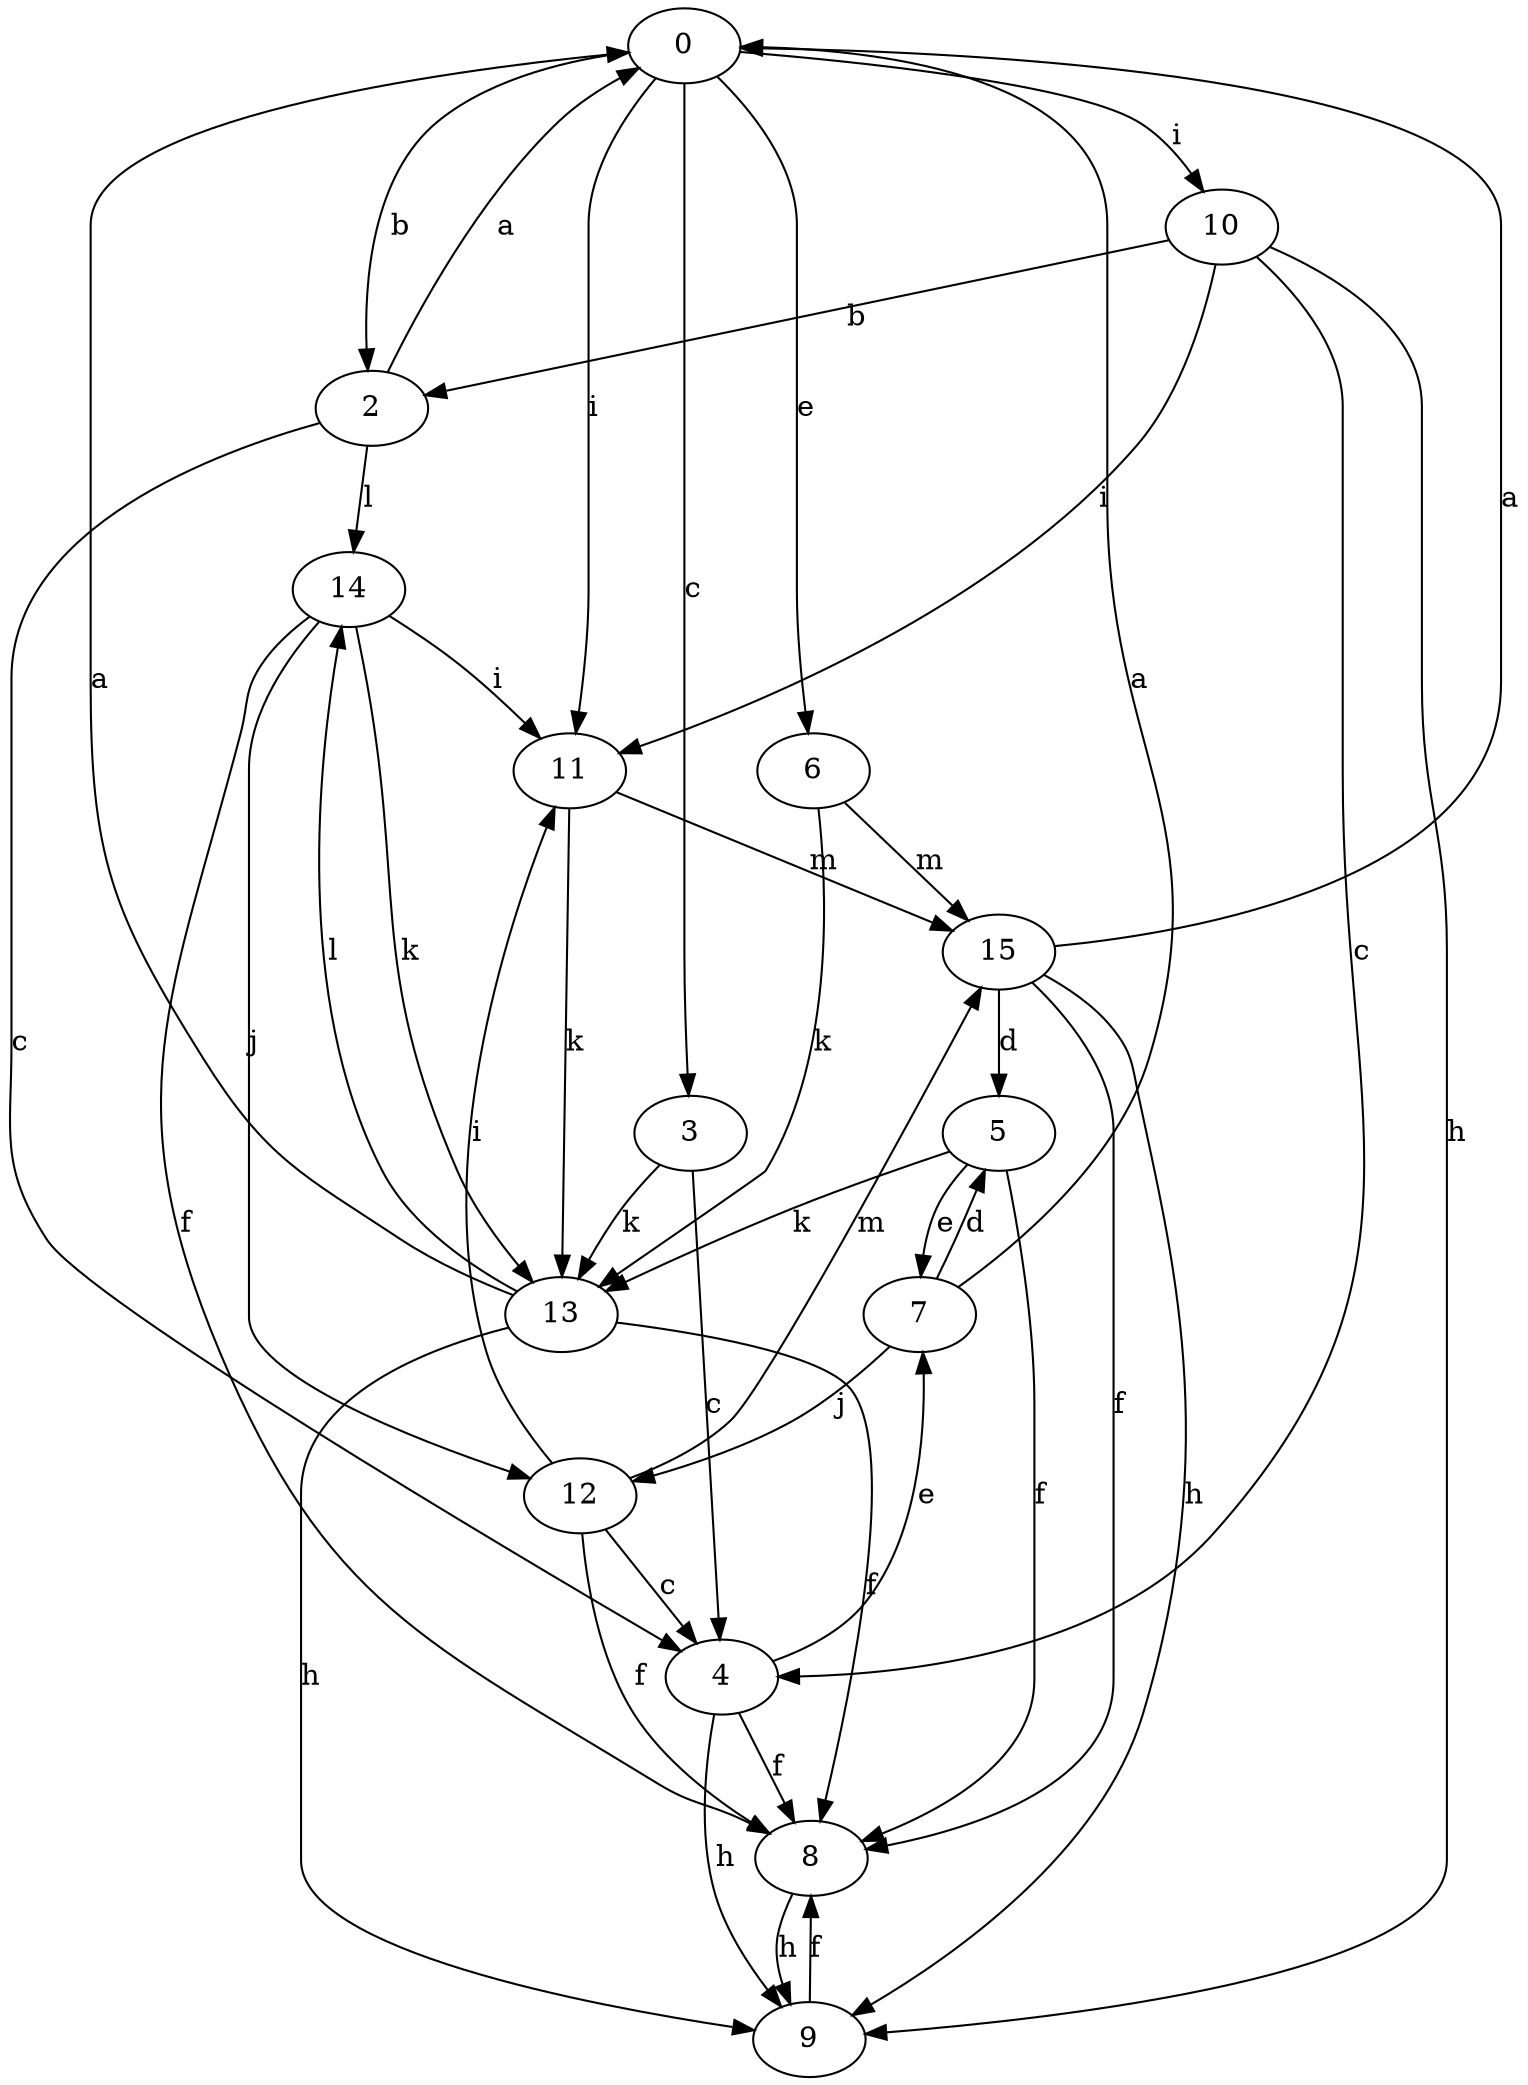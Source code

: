 strict digraph  {
0;
2;
3;
4;
5;
6;
7;
8;
9;
10;
11;
12;
13;
14;
15;
0 -> 2  [label=b];
0 -> 3  [label=c];
0 -> 6  [label=e];
0 -> 10  [label=i];
0 -> 11  [label=i];
2 -> 0  [label=a];
2 -> 4  [label=c];
2 -> 14  [label=l];
3 -> 4  [label=c];
3 -> 13  [label=k];
4 -> 7  [label=e];
4 -> 8  [label=f];
4 -> 9  [label=h];
5 -> 7  [label=e];
5 -> 8  [label=f];
5 -> 13  [label=k];
6 -> 13  [label=k];
6 -> 15  [label=m];
7 -> 0  [label=a];
7 -> 5  [label=d];
7 -> 12  [label=j];
8 -> 9  [label=h];
9 -> 8  [label=f];
10 -> 2  [label=b];
10 -> 4  [label=c];
10 -> 9  [label=h];
10 -> 11  [label=i];
11 -> 13  [label=k];
11 -> 15  [label=m];
12 -> 4  [label=c];
12 -> 8  [label=f];
12 -> 11  [label=i];
12 -> 15  [label=m];
13 -> 0  [label=a];
13 -> 8  [label=f];
13 -> 9  [label=h];
13 -> 14  [label=l];
14 -> 8  [label=f];
14 -> 11  [label=i];
14 -> 12  [label=j];
14 -> 13  [label=k];
15 -> 0  [label=a];
15 -> 5  [label=d];
15 -> 8  [label=f];
15 -> 9  [label=h];
}
